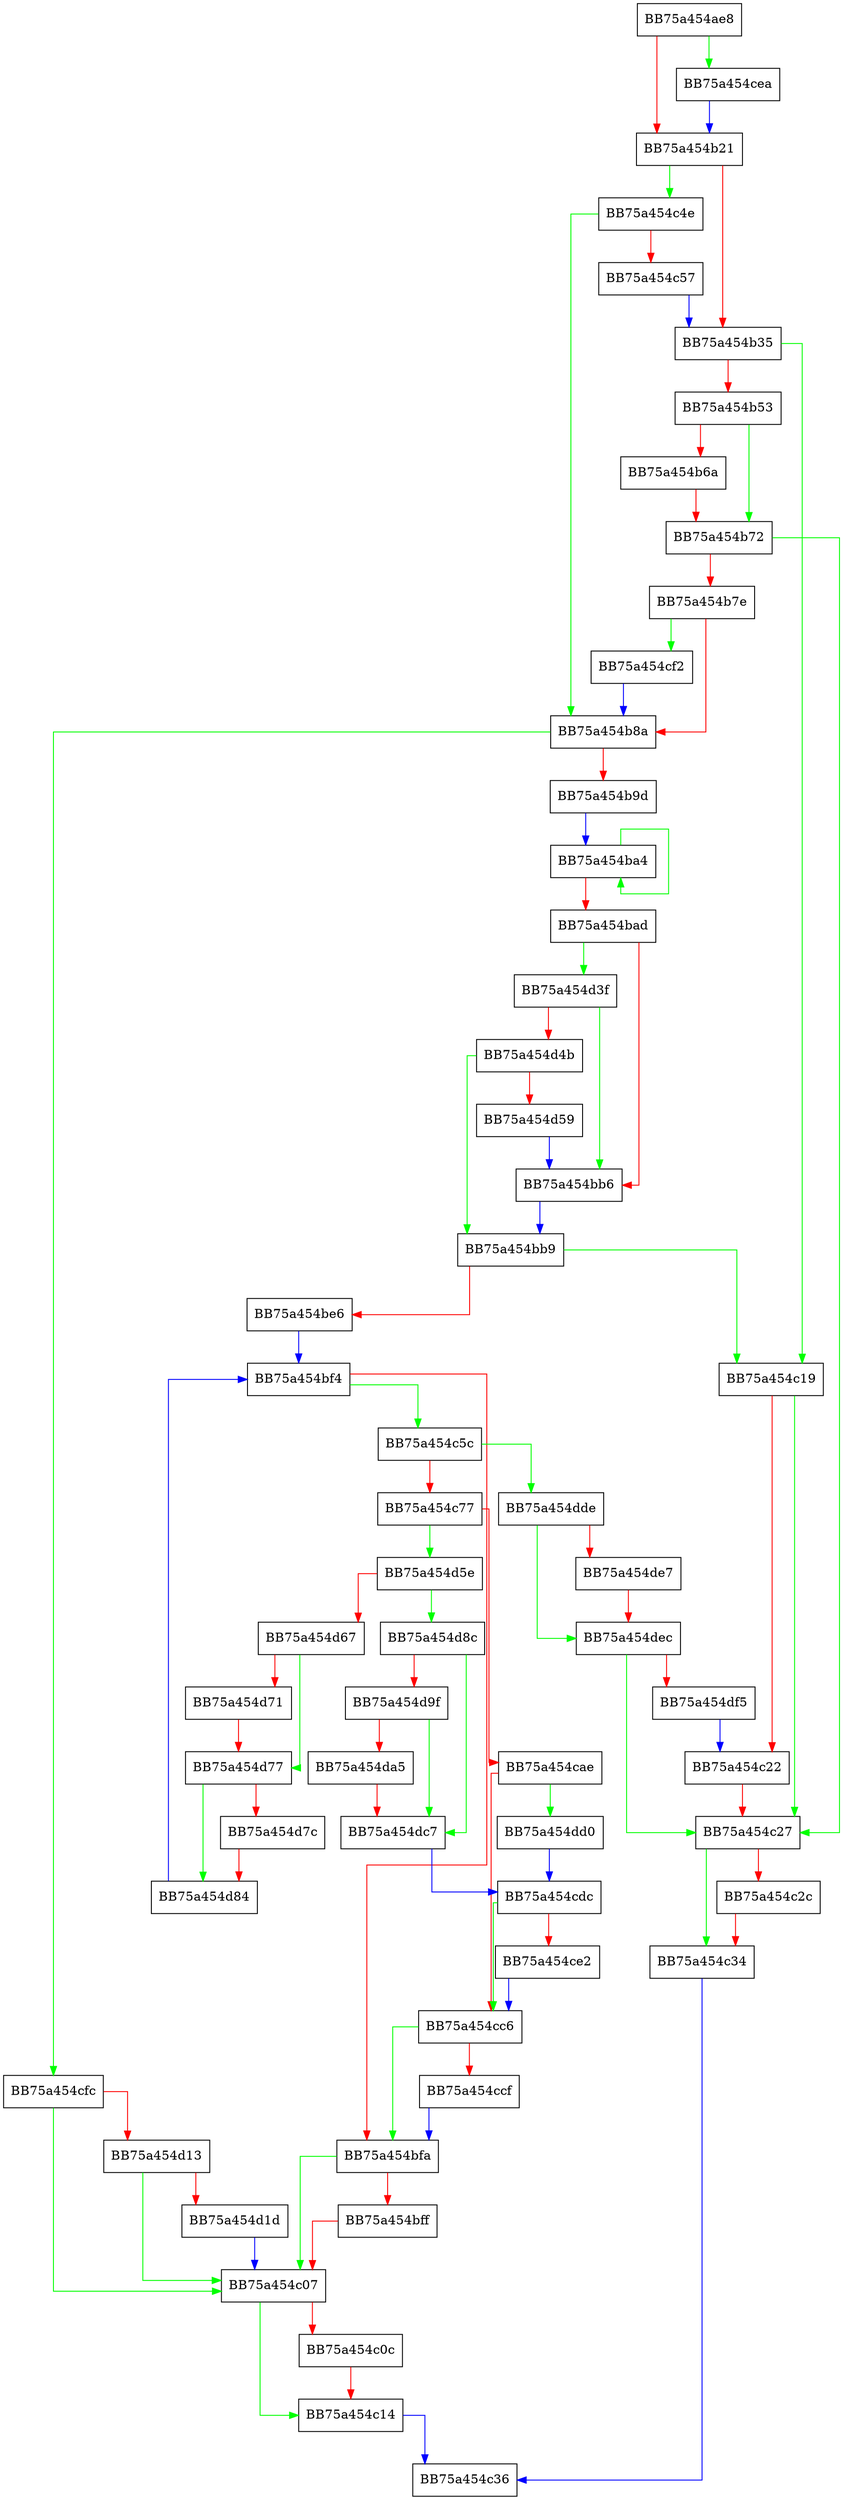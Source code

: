 digraph CreateTempFile {
  node [shape="box"];
  graph [splines=ortho];
  BB75a454ae8 -> BB75a454cea [color="green"];
  BB75a454ae8 -> BB75a454b21 [color="red"];
  BB75a454b21 -> BB75a454c4e [color="green"];
  BB75a454b21 -> BB75a454b35 [color="red"];
  BB75a454b35 -> BB75a454c19 [color="green"];
  BB75a454b35 -> BB75a454b53 [color="red"];
  BB75a454b53 -> BB75a454b72 [color="green"];
  BB75a454b53 -> BB75a454b6a [color="red"];
  BB75a454b6a -> BB75a454b72 [color="red"];
  BB75a454b72 -> BB75a454c27 [color="green"];
  BB75a454b72 -> BB75a454b7e [color="red"];
  BB75a454b7e -> BB75a454cf2 [color="green"];
  BB75a454b7e -> BB75a454b8a [color="red"];
  BB75a454b8a -> BB75a454cfc [color="green"];
  BB75a454b8a -> BB75a454b9d [color="red"];
  BB75a454b9d -> BB75a454ba4 [color="blue"];
  BB75a454ba4 -> BB75a454ba4 [color="green"];
  BB75a454ba4 -> BB75a454bad [color="red"];
  BB75a454bad -> BB75a454d3f [color="green"];
  BB75a454bad -> BB75a454bb6 [color="red"];
  BB75a454bb6 -> BB75a454bb9 [color="blue"];
  BB75a454bb9 -> BB75a454c19 [color="green"];
  BB75a454bb9 -> BB75a454be6 [color="red"];
  BB75a454be6 -> BB75a454bf4 [color="blue"];
  BB75a454bf4 -> BB75a454c5c [color="green"];
  BB75a454bf4 -> BB75a454bfa [color="red"];
  BB75a454bfa -> BB75a454c07 [color="green"];
  BB75a454bfa -> BB75a454bff [color="red"];
  BB75a454bff -> BB75a454c07 [color="red"];
  BB75a454c07 -> BB75a454c14 [color="green"];
  BB75a454c07 -> BB75a454c0c [color="red"];
  BB75a454c0c -> BB75a454c14 [color="red"];
  BB75a454c14 -> BB75a454c36 [color="blue"];
  BB75a454c19 -> BB75a454c27 [color="green"];
  BB75a454c19 -> BB75a454c22 [color="red"];
  BB75a454c22 -> BB75a454c27 [color="red"];
  BB75a454c27 -> BB75a454c34 [color="green"];
  BB75a454c27 -> BB75a454c2c [color="red"];
  BB75a454c2c -> BB75a454c34 [color="red"];
  BB75a454c34 -> BB75a454c36 [color="blue"];
  BB75a454c4e -> BB75a454b8a [color="green"];
  BB75a454c4e -> BB75a454c57 [color="red"];
  BB75a454c57 -> BB75a454b35 [color="blue"];
  BB75a454c5c -> BB75a454dde [color="green"];
  BB75a454c5c -> BB75a454c77 [color="red"];
  BB75a454c77 -> BB75a454d5e [color="green"];
  BB75a454c77 -> BB75a454cae [color="red"];
  BB75a454cae -> BB75a454dd0 [color="green"];
  BB75a454cae -> BB75a454cc6 [color="red"];
  BB75a454cc6 -> BB75a454bfa [color="green"];
  BB75a454cc6 -> BB75a454ccf [color="red"];
  BB75a454ccf -> BB75a454bfa [color="blue"];
  BB75a454cdc -> BB75a454cc6 [color="green"];
  BB75a454cdc -> BB75a454ce2 [color="red"];
  BB75a454ce2 -> BB75a454cc6 [color="blue"];
  BB75a454cea -> BB75a454b21 [color="blue"];
  BB75a454cf2 -> BB75a454b8a [color="blue"];
  BB75a454cfc -> BB75a454c07 [color="green"];
  BB75a454cfc -> BB75a454d13 [color="red"];
  BB75a454d13 -> BB75a454c07 [color="green"];
  BB75a454d13 -> BB75a454d1d [color="red"];
  BB75a454d1d -> BB75a454c07 [color="blue"];
  BB75a454d3f -> BB75a454bb6 [color="green"];
  BB75a454d3f -> BB75a454d4b [color="red"];
  BB75a454d4b -> BB75a454bb9 [color="green"];
  BB75a454d4b -> BB75a454d59 [color="red"];
  BB75a454d59 -> BB75a454bb6 [color="blue"];
  BB75a454d5e -> BB75a454d8c [color="green"];
  BB75a454d5e -> BB75a454d67 [color="red"];
  BB75a454d67 -> BB75a454d77 [color="green"];
  BB75a454d67 -> BB75a454d71 [color="red"];
  BB75a454d71 -> BB75a454d77 [color="red"];
  BB75a454d77 -> BB75a454d84 [color="green"];
  BB75a454d77 -> BB75a454d7c [color="red"];
  BB75a454d7c -> BB75a454d84 [color="red"];
  BB75a454d84 -> BB75a454bf4 [color="blue"];
  BB75a454d8c -> BB75a454dc7 [color="green"];
  BB75a454d8c -> BB75a454d9f [color="red"];
  BB75a454d9f -> BB75a454dc7 [color="green"];
  BB75a454d9f -> BB75a454da5 [color="red"];
  BB75a454da5 -> BB75a454dc7 [color="red"];
  BB75a454dc7 -> BB75a454cdc [color="blue"];
  BB75a454dd0 -> BB75a454cdc [color="blue"];
  BB75a454dde -> BB75a454dec [color="green"];
  BB75a454dde -> BB75a454de7 [color="red"];
  BB75a454de7 -> BB75a454dec [color="red"];
  BB75a454dec -> BB75a454c27 [color="green"];
  BB75a454dec -> BB75a454df5 [color="red"];
  BB75a454df5 -> BB75a454c22 [color="blue"];
}